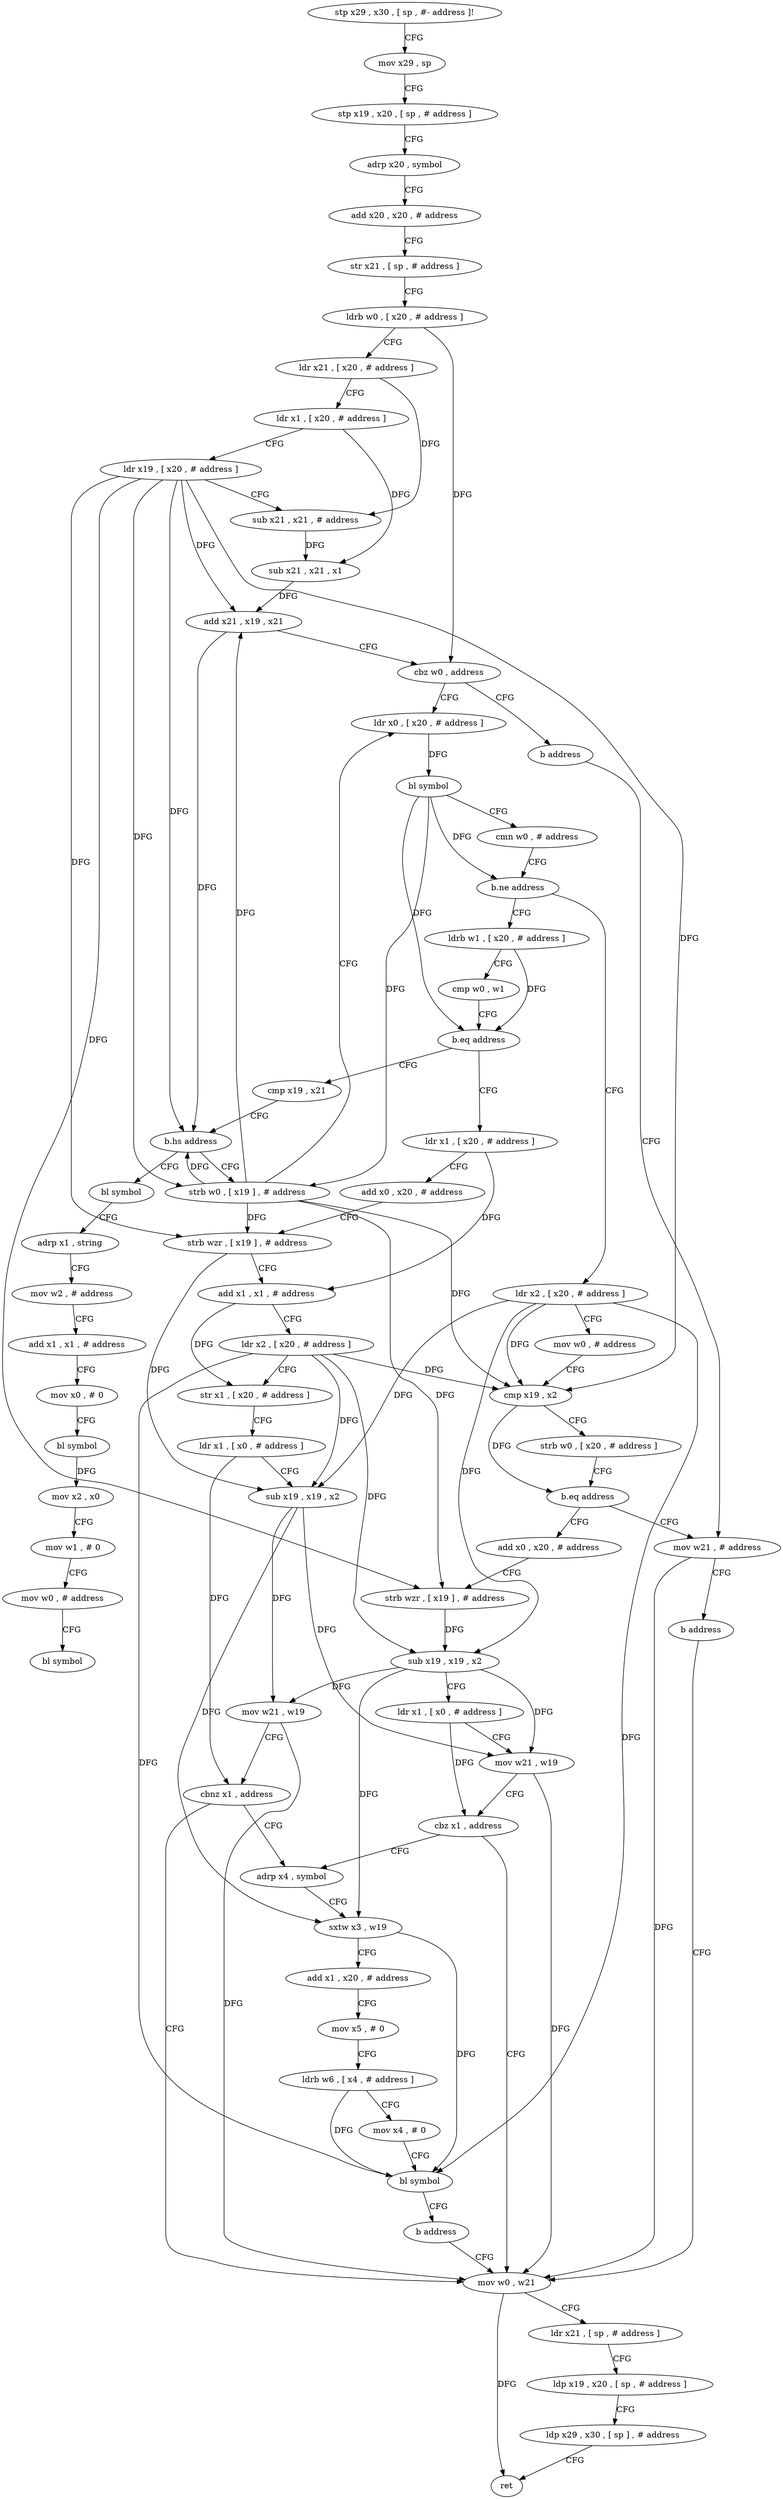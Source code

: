 digraph "func" {
"4210824" [label = "stp x29 , x30 , [ sp , #- address ]!" ]
"4210828" [label = "mov x29 , sp" ]
"4210832" [label = "stp x19 , x20 , [ sp , # address ]" ]
"4210836" [label = "adrp x20 , symbol" ]
"4210840" [label = "add x20 , x20 , # address" ]
"4210844" [label = "str x21 , [ sp , # address ]" ]
"4210848" [label = "ldrb w0 , [ x20 , # address ]" ]
"4210852" [label = "ldr x21 , [ x20 , # address ]" ]
"4210856" [label = "ldr x1 , [ x20 , # address ]" ]
"4210860" [label = "ldr x19 , [ x20 , # address ]" ]
"4210864" [label = "sub x21 , x21 , # address" ]
"4210868" [label = "sub x21 , x21 , x1" ]
"4210872" [label = "add x21 , x19 , x21" ]
"4210876" [label = "cbz w0 , address" ]
"4210912" [label = "ldr x0 , [ x20 , # address ]" ]
"4210880" [label = "b address" ]
"4210916" [label = "bl symbol" ]
"4210920" [label = "cmn w0 , # address" ]
"4210924" [label = "b.ne address" ]
"4210888" [label = "ldrb w1 , [ x20 , # address ]" ]
"4210928" [label = "ldr x2 , [ x20 , # address ]" ]
"4211064" [label = "mov w21 , # address" ]
"4210892" [label = "cmp w0 , w1" ]
"4210896" [label = "b.eq address" ]
"4210992" [label = "ldr x1 , [ x20 , # address ]" ]
"4210900" [label = "cmp x19 , x21" ]
"4210932" [label = "mov w0 , # address" ]
"4210936" [label = "cmp x19 , x2" ]
"4210940" [label = "strb w0 , [ x20 , # address ]" ]
"4210944" [label = "b.eq address" ]
"4210948" [label = "add x0 , x20 , # address" ]
"4211068" [label = "b address" ]
"4210972" [label = "mov w0 , w21" ]
"4210996" [label = "add x0 , x20 , # address" ]
"4211000" [label = "strb wzr , [ x19 ] , # address" ]
"4211004" [label = "add x1 , x1 , # address" ]
"4211008" [label = "ldr x2 , [ x20 , # address ]" ]
"4211012" [label = "str x1 , [ x20 , # address ]" ]
"4211016" [label = "ldr x1 , [ x0 , # address ]" ]
"4211020" [label = "sub x19 , x19 , x2" ]
"4211024" [label = "mov w21 , w19" ]
"4211028" [label = "cbnz x1 , address" ]
"4211032" [label = "adrp x4 , symbol" ]
"4210904" [label = "b.hs address" ]
"4211072" [label = "bl symbol" ]
"4210908" [label = "strb w0 , [ x19 ] , # address" ]
"4210952" [label = "strb wzr , [ x19 ] , # address" ]
"4210956" [label = "sub x19 , x19 , x2" ]
"4210960" [label = "ldr x1 , [ x0 , # address ]" ]
"4210964" [label = "mov w21 , w19" ]
"4210968" [label = "cbz x1 , address" ]
"4210976" [label = "ldr x21 , [ sp , # address ]" ]
"4210980" [label = "ldp x19 , x20 , [ sp , # address ]" ]
"4210984" [label = "ldp x29 , x30 , [ sp ] , # address" ]
"4210988" [label = "ret" ]
"4211036" [label = "sxtw x3 , w19" ]
"4211040" [label = "add x1 , x20 , # address" ]
"4211044" [label = "mov x5 , # 0" ]
"4211048" [label = "ldrb w6 , [ x4 , # address ]" ]
"4211052" [label = "mov x4 , # 0" ]
"4211056" [label = "bl symbol" ]
"4211060" [label = "b address" ]
"4211076" [label = "adrp x1 , string" ]
"4211080" [label = "mov w2 , # address" ]
"4211084" [label = "add x1 , x1 , # address" ]
"4211088" [label = "mov x0 , # 0" ]
"4211092" [label = "bl symbol" ]
"4211096" [label = "mov x2 , x0" ]
"4211100" [label = "mov w1 , # 0" ]
"4211104" [label = "mov w0 , # address" ]
"4211108" [label = "bl symbol" ]
"4210824" -> "4210828" [ label = "CFG" ]
"4210828" -> "4210832" [ label = "CFG" ]
"4210832" -> "4210836" [ label = "CFG" ]
"4210836" -> "4210840" [ label = "CFG" ]
"4210840" -> "4210844" [ label = "CFG" ]
"4210844" -> "4210848" [ label = "CFG" ]
"4210848" -> "4210852" [ label = "CFG" ]
"4210848" -> "4210876" [ label = "DFG" ]
"4210852" -> "4210856" [ label = "CFG" ]
"4210852" -> "4210864" [ label = "DFG" ]
"4210856" -> "4210860" [ label = "CFG" ]
"4210856" -> "4210868" [ label = "DFG" ]
"4210860" -> "4210864" [ label = "CFG" ]
"4210860" -> "4210872" [ label = "DFG" ]
"4210860" -> "4210936" [ label = "DFG" ]
"4210860" -> "4211000" [ label = "DFG" ]
"4210860" -> "4210904" [ label = "DFG" ]
"4210860" -> "4210952" [ label = "DFG" ]
"4210860" -> "4210908" [ label = "DFG" ]
"4210864" -> "4210868" [ label = "DFG" ]
"4210868" -> "4210872" [ label = "DFG" ]
"4210872" -> "4210876" [ label = "CFG" ]
"4210872" -> "4210904" [ label = "DFG" ]
"4210876" -> "4210912" [ label = "CFG" ]
"4210876" -> "4210880" [ label = "CFG" ]
"4210912" -> "4210916" [ label = "DFG" ]
"4210880" -> "4211064" [ label = "CFG" ]
"4210916" -> "4210920" [ label = "CFG" ]
"4210916" -> "4210924" [ label = "DFG" ]
"4210916" -> "4210896" [ label = "DFG" ]
"4210916" -> "4210908" [ label = "DFG" ]
"4210920" -> "4210924" [ label = "CFG" ]
"4210924" -> "4210888" [ label = "CFG" ]
"4210924" -> "4210928" [ label = "CFG" ]
"4210888" -> "4210892" [ label = "CFG" ]
"4210888" -> "4210896" [ label = "DFG" ]
"4210928" -> "4210932" [ label = "CFG" ]
"4210928" -> "4210936" [ label = "DFG" ]
"4210928" -> "4211020" [ label = "DFG" ]
"4210928" -> "4210956" [ label = "DFG" ]
"4210928" -> "4211056" [ label = "DFG" ]
"4211064" -> "4211068" [ label = "CFG" ]
"4211064" -> "4210972" [ label = "DFG" ]
"4210892" -> "4210896" [ label = "CFG" ]
"4210896" -> "4210992" [ label = "CFG" ]
"4210896" -> "4210900" [ label = "CFG" ]
"4210992" -> "4210996" [ label = "CFG" ]
"4210992" -> "4211004" [ label = "DFG" ]
"4210900" -> "4210904" [ label = "CFG" ]
"4210932" -> "4210936" [ label = "CFG" ]
"4210936" -> "4210940" [ label = "CFG" ]
"4210936" -> "4210944" [ label = "DFG" ]
"4210940" -> "4210944" [ label = "CFG" ]
"4210944" -> "4211064" [ label = "CFG" ]
"4210944" -> "4210948" [ label = "CFG" ]
"4210948" -> "4210952" [ label = "CFG" ]
"4211068" -> "4210972" [ label = "CFG" ]
"4210972" -> "4210976" [ label = "CFG" ]
"4210972" -> "4210988" [ label = "DFG" ]
"4210996" -> "4211000" [ label = "CFG" ]
"4211000" -> "4211004" [ label = "CFG" ]
"4211000" -> "4211020" [ label = "DFG" ]
"4211004" -> "4211008" [ label = "CFG" ]
"4211004" -> "4211012" [ label = "DFG" ]
"4211008" -> "4211012" [ label = "CFG" ]
"4211008" -> "4210936" [ label = "DFG" ]
"4211008" -> "4211020" [ label = "DFG" ]
"4211008" -> "4210956" [ label = "DFG" ]
"4211008" -> "4211056" [ label = "DFG" ]
"4211012" -> "4211016" [ label = "CFG" ]
"4211016" -> "4211020" [ label = "CFG" ]
"4211016" -> "4211028" [ label = "DFG" ]
"4211020" -> "4211024" [ label = "DFG" ]
"4211020" -> "4210964" [ label = "DFG" ]
"4211020" -> "4211036" [ label = "DFG" ]
"4211024" -> "4211028" [ label = "CFG" ]
"4211024" -> "4210972" [ label = "DFG" ]
"4211028" -> "4210972" [ label = "CFG" ]
"4211028" -> "4211032" [ label = "CFG" ]
"4211032" -> "4211036" [ label = "CFG" ]
"4210904" -> "4211072" [ label = "CFG" ]
"4210904" -> "4210908" [ label = "CFG" ]
"4211072" -> "4211076" [ label = "CFG" ]
"4210908" -> "4210912" [ label = "CFG" ]
"4210908" -> "4211000" [ label = "DFG" ]
"4210908" -> "4210952" [ label = "DFG" ]
"4210908" -> "4210872" [ label = "DFG" ]
"4210908" -> "4210936" [ label = "DFG" ]
"4210908" -> "4210904" [ label = "DFG" ]
"4210952" -> "4210956" [ label = "DFG" ]
"4210956" -> "4210960" [ label = "CFG" ]
"4210956" -> "4211024" [ label = "DFG" ]
"4210956" -> "4210964" [ label = "DFG" ]
"4210956" -> "4211036" [ label = "DFG" ]
"4210960" -> "4210964" [ label = "CFG" ]
"4210960" -> "4210968" [ label = "DFG" ]
"4210964" -> "4210968" [ label = "CFG" ]
"4210964" -> "4210972" [ label = "DFG" ]
"4210968" -> "4211032" [ label = "CFG" ]
"4210968" -> "4210972" [ label = "CFG" ]
"4210976" -> "4210980" [ label = "CFG" ]
"4210980" -> "4210984" [ label = "CFG" ]
"4210984" -> "4210988" [ label = "CFG" ]
"4211036" -> "4211040" [ label = "CFG" ]
"4211036" -> "4211056" [ label = "DFG" ]
"4211040" -> "4211044" [ label = "CFG" ]
"4211044" -> "4211048" [ label = "CFG" ]
"4211048" -> "4211052" [ label = "CFG" ]
"4211048" -> "4211056" [ label = "DFG" ]
"4211052" -> "4211056" [ label = "CFG" ]
"4211056" -> "4211060" [ label = "CFG" ]
"4211060" -> "4210972" [ label = "CFG" ]
"4211076" -> "4211080" [ label = "CFG" ]
"4211080" -> "4211084" [ label = "CFG" ]
"4211084" -> "4211088" [ label = "CFG" ]
"4211088" -> "4211092" [ label = "CFG" ]
"4211092" -> "4211096" [ label = "DFG" ]
"4211096" -> "4211100" [ label = "CFG" ]
"4211100" -> "4211104" [ label = "CFG" ]
"4211104" -> "4211108" [ label = "CFG" ]
}
